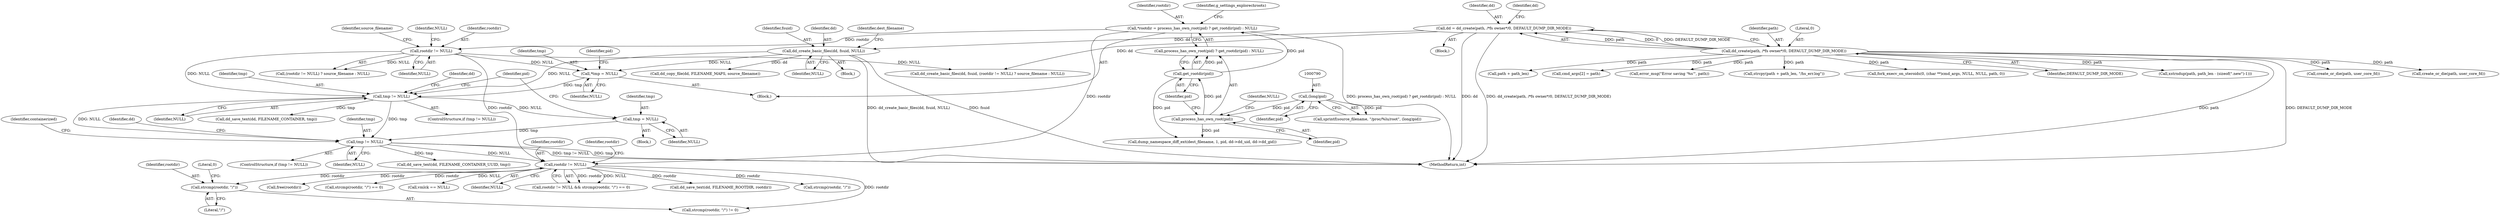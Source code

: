 digraph "0_abrt_3c1b60cfa62d39e5fff5a53a5bc53dae189e740e@API" {
"1001025" [label="(Call,strcmp(rootdir, \"/\"))"];
"1000950" [label="(Call,rootdir != NULL)"];
"1000812" [label="(Call,rootdir != NULL)"];
"1000797" [label="(Call,*rootdir = process_has_own_root(pid) ? get_rootdir(pid) : NULL)"];
"1000802" [label="(Call,get_rootdir(pid))"];
"1000800" [label="(Call,process_has_own_root(pid))"];
"1000789" [label="(Call,(long)pid)"];
"1000936" [label="(Call,tmp != NULL)"];
"1000917" [label="(Call,tmp != NULL)"];
"1000908" [label="(Call,*tmp = NULL)"];
"1000819" [label="(Call,dd_create_basic_files(dd, fsuid, NULL))"];
"1000773" [label="(Call,dd = dd_create(path, /*fs owner*/0, DEFAULT_DUMP_DIR_MODE))"];
"1000775" [label="(Call,dd_create(path, /*fs owner*/0, DEFAULT_DUMP_DIR_MODE))"];
"1000927" [label="(Call,tmp = NULL)"];
"1001026" [label="(Identifier,rootdir)"];
"1000821" [label="(Identifier,fsuid)"];
"1000774" [label="(Identifier,dd)"];
"1000799" [label="(Call,process_has_own_root(pid) ? get_rootdir(pid) : NULL)"];
"1000773" [label="(Call,dd = dd_create(path, /*fs owner*/0, DEFAULT_DUMP_DIR_MODE))"];
"1000803" [label="(Identifier,pid)"];
"1000941" [label="(Identifier,dd)"];
"1001033" [label="(Call,free(rootdir))"];
"1000781" [label="(Block,)"];
"1000801" [label="(Identifier,pid)"];
"1000918" [label="(Identifier,tmp)"];
"1000953" [label="(Call,strcmp(rootdir, \"/\") == 0)"];
"1000789" [label="(Call,(long)pid)"];
"1000816" [label="(Identifier,NULL)"];
"1001028" [label="(Literal,0)"];
"1001025" [label="(Call,strcmp(rootdir, \"/\"))"];
"1000813" [label="(Identifier,rootdir)"];
"1000929" [label="(Identifier,NULL)"];
"1000815" [label="(Identifier,source_filename)"];
"1000919" [label="(Identifier,NULL)"];
"1000811" [label="(Call,(rootdir != NULL) ? source_filename : NULL)"];
"1000921" [label="(Call,dd_save_text(dd, FILENAME_CONTAINER, tmp))"];
"1001242" [label="(Call,create_or_die(path, user_core_fd))"];
"1000910" [label="(Identifier,NULL)"];
"1000800" [label="(Call,process_has_own_root(pid))"];
"1001100" [label="(Call,vmlck == NULL)"];
"1000935" [label="(ControlStructure,if (tmp != NULL))"];
"1000928" [label="(Identifier,tmp)"];
"1000952" [label="(Identifier,NULL)"];
"1000951" [label="(Identifier,rootdir)"];
"1001027" [label="(Literal,\"/\")"];
"1000895" [label="(Call,dump_namespace_diff_ext(dest_filename, 1, pid, dd->dd_uid, dd->dd_gid))"];
"1000949" [label="(Call,rootdir != NULL && strcmp(rootdir, \"/\") == 0)"];
"1000938" [label="(Identifier,NULL)"];
"1000798" [label="(Identifier,rootdir)"];
"1000940" [label="(Call,dd_save_text(dd, FILENAME_CONTAINER_UUID, tmp))"];
"1000780" [label="(Identifier,dd)"];
"1000917" [label="(Call,tmp != NULL)"];
"1001148" [label="(Call,create_or_die(path, user_core_fd))"];
"1000814" [label="(Identifier,NULL)"];
"1000806" [label="(Identifier,g_settings_explorechroots)"];
"1000804" [label="(Identifier,NULL)"];
"1000819" [label="(Call,dd_create_basic_files(dd, fsuid, NULL))"];
"1000802" [label="(Call,get_rootdir(pid))"];
"1000818" [label="(Block,)"];
"1000150" [label="(Block,)"];
"1000775" [label="(Call,dd_create(path, /*fs owner*/0, DEFAULT_DUMP_DIR_MODE))"];
"1000778" [label="(Identifier,DEFAULT_DUMP_DIR_MODE)"];
"1000916" [label="(ControlStructure,if (tmp != NULL))"];
"1000797" [label="(Call,*rootdir = process_has_own_root(pid) ? get_rootdir(pid) : NULL)"];
"1000808" [label="(Call,dd_create_basic_files(dd, fsuid, (rootdir != NULL) ? source_filename : NULL))"];
"1000937" [label="(Identifier,tmp)"];
"1000908" [label="(Call,*tmp = NULL)"];
"1000844" [label="(Call,dd_copy_file(dd, FILENAME_MAPS, source_filename))"];
"1000786" [label="(Call,sprintf(source_filename, \"/proc/%lu/root\", (long)pid))"];
"1000922" [label="(Identifier,dd)"];
"1000776" [label="(Identifier,path)"];
"1000931" [label="(Identifier,pid)"];
"1000920" [label="(Block,)"];
"1000909" [label="(Identifier,tmp)"];
"1000777" [label="(Literal,0)"];
"1000927" [label="(Call,tmp = NULL)"];
"1001029" [label="(Call,dd_save_text(dd, FILENAME_ROOTDIR, rootdir))"];
"1000820" [label="(Identifier,dd)"];
"1000954" [label="(Call,strcmp(rootdir, \"/\"))"];
"1000822" [label="(Identifier,NULL)"];
"1000812" [label="(Call,rootdir != NULL)"];
"1000936" [label="(Call,tmp != NULL)"];
"1001024" [label="(Call,strcmp(rootdir, \"/\") != 0)"];
"1000950" [label="(Call,rootdir != NULL)"];
"1000955" [label="(Identifier,rootdir)"];
"1000948" [label="(Identifier,containerized)"];
"1000825" [label="(Identifier,dest_filename)"];
"1001235" [label="(Call,path + path_len)"];
"1001309" [label="(Call,cmd_args[2] = path)"];
"1001134" [label="(Call,error_msg(\"Error saving '%s'\", path))"];
"1001234" [label="(Call,strcpy(path + path_len, \"/hs_err.log\"))"];
"1001332" [label="(Call,fork_execv_on_steroids(0, (char **)cmd_args, NULL, NULL, path, 0))"];
"1001350" [label="(Call,xstrndup(path, path_len - (sizeof(\".new\")-1)))"];
"1000791" [label="(Identifier,pid)"];
"1000912" [label="(Identifier,pid)"];
"1001445" [label="(MethodReturn,int)"];
"1001025" -> "1001024"  [label="AST: "];
"1001025" -> "1001027"  [label="CFG: "];
"1001026" -> "1001025"  [label="AST: "];
"1001027" -> "1001025"  [label="AST: "];
"1001028" -> "1001025"  [label="CFG: "];
"1000950" -> "1001025"  [label="DDG: rootdir"];
"1000950" -> "1000949"  [label="AST: "];
"1000950" -> "1000952"  [label="CFG: "];
"1000951" -> "1000950"  [label="AST: "];
"1000952" -> "1000950"  [label="AST: "];
"1000955" -> "1000950"  [label="CFG: "];
"1000949" -> "1000950"  [label="CFG: "];
"1000950" -> "1000949"  [label="DDG: rootdir"];
"1000950" -> "1000949"  [label="DDG: NULL"];
"1000812" -> "1000950"  [label="DDG: rootdir"];
"1000797" -> "1000950"  [label="DDG: rootdir"];
"1000936" -> "1000950"  [label="DDG: NULL"];
"1000950" -> "1000953"  [label="DDG: rootdir"];
"1000950" -> "1000954"  [label="DDG: rootdir"];
"1000950" -> "1001024"  [label="DDG: rootdir"];
"1000950" -> "1001029"  [label="DDG: rootdir"];
"1000950" -> "1001033"  [label="DDG: rootdir"];
"1000950" -> "1001100"  [label="DDG: NULL"];
"1000812" -> "1000811"  [label="AST: "];
"1000812" -> "1000814"  [label="CFG: "];
"1000813" -> "1000812"  [label="AST: "];
"1000814" -> "1000812"  [label="AST: "];
"1000815" -> "1000812"  [label="CFG: "];
"1000816" -> "1000812"  [label="CFG: "];
"1000812" -> "1000808"  [label="DDG: NULL"];
"1000797" -> "1000812"  [label="DDG: rootdir"];
"1000812" -> "1000811"  [label="DDG: NULL"];
"1000812" -> "1000908"  [label="DDG: NULL"];
"1000812" -> "1000917"  [label="DDG: NULL"];
"1000797" -> "1000781"  [label="AST: "];
"1000797" -> "1000799"  [label="CFG: "];
"1000798" -> "1000797"  [label="AST: "];
"1000799" -> "1000797"  [label="AST: "];
"1000806" -> "1000797"  [label="CFG: "];
"1000797" -> "1001445"  [label="DDG: process_has_own_root(pid) ? get_rootdir(pid) : NULL"];
"1000802" -> "1000797"  [label="DDG: pid"];
"1000802" -> "1000799"  [label="AST: "];
"1000802" -> "1000803"  [label="CFG: "];
"1000803" -> "1000802"  [label="AST: "];
"1000799" -> "1000802"  [label="CFG: "];
"1000802" -> "1000799"  [label="DDG: pid"];
"1000800" -> "1000802"  [label="DDG: pid"];
"1000802" -> "1000895"  [label="DDG: pid"];
"1000800" -> "1000799"  [label="AST: "];
"1000800" -> "1000801"  [label="CFG: "];
"1000801" -> "1000800"  [label="AST: "];
"1000803" -> "1000800"  [label="CFG: "];
"1000804" -> "1000800"  [label="CFG: "];
"1000789" -> "1000800"  [label="DDG: pid"];
"1000800" -> "1000895"  [label="DDG: pid"];
"1000789" -> "1000786"  [label="AST: "];
"1000789" -> "1000791"  [label="CFG: "];
"1000790" -> "1000789"  [label="AST: "];
"1000791" -> "1000789"  [label="AST: "];
"1000786" -> "1000789"  [label="CFG: "];
"1000789" -> "1000786"  [label="DDG: pid"];
"1000936" -> "1000935"  [label="AST: "];
"1000936" -> "1000938"  [label="CFG: "];
"1000937" -> "1000936"  [label="AST: "];
"1000938" -> "1000936"  [label="AST: "];
"1000941" -> "1000936"  [label="CFG: "];
"1000948" -> "1000936"  [label="CFG: "];
"1000936" -> "1001445"  [label="DDG: tmp != NULL"];
"1000936" -> "1001445"  [label="DDG: tmp"];
"1000917" -> "1000936"  [label="DDG: tmp"];
"1000917" -> "1000936"  [label="DDG: NULL"];
"1000927" -> "1000936"  [label="DDG: tmp"];
"1000936" -> "1000940"  [label="DDG: tmp"];
"1000917" -> "1000916"  [label="AST: "];
"1000917" -> "1000919"  [label="CFG: "];
"1000918" -> "1000917"  [label="AST: "];
"1000919" -> "1000917"  [label="AST: "];
"1000922" -> "1000917"  [label="CFG: "];
"1000931" -> "1000917"  [label="CFG: "];
"1000908" -> "1000917"  [label="DDG: tmp"];
"1000819" -> "1000917"  [label="DDG: NULL"];
"1000917" -> "1000921"  [label="DDG: tmp"];
"1000917" -> "1000927"  [label="DDG: NULL"];
"1000908" -> "1000781"  [label="AST: "];
"1000908" -> "1000910"  [label="CFG: "];
"1000909" -> "1000908"  [label="AST: "];
"1000910" -> "1000908"  [label="AST: "];
"1000912" -> "1000908"  [label="CFG: "];
"1000819" -> "1000908"  [label="DDG: NULL"];
"1000819" -> "1000818"  [label="AST: "];
"1000819" -> "1000822"  [label="CFG: "];
"1000820" -> "1000819"  [label="AST: "];
"1000821" -> "1000819"  [label="AST: "];
"1000822" -> "1000819"  [label="AST: "];
"1000825" -> "1000819"  [label="CFG: "];
"1000819" -> "1001445"  [label="DDG: dd_create_basic_files(dd, fsuid, NULL)"];
"1000819" -> "1001445"  [label="DDG: fsuid"];
"1000773" -> "1000819"  [label="DDG: dd"];
"1000819" -> "1000844"  [label="DDG: dd"];
"1000773" -> "1000150"  [label="AST: "];
"1000773" -> "1000775"  [label="CFG: "];
"1000774" -> "1000773"  [label="AST: "];
"1000775" -> "1000773"  [label="AST: "];
"1000780" -> "1000773"  [label="CFG: "];
"1000773" -> "1001445"  [label="DDG: dd"];
"1000773" -> "1001445"  [label="DDG: dd_create(path, /*fs owner*/0, DEFAULT_DUMP_DIR_MODE)"];
"1000775" -> "1000773"  [label="DDG: path"];
"1000775" -> "1000773"  [label="DDG: 0"];
"1000775" -> "1000773"  [label="DDG: DEFAULT_DUMP_DIR_MODE"];
"1000773" -> "1000808"  [label="DDG: dd"];
"1000775" -> "1000778"  [label="CFG: "];
"1000776" -> "1000775"  [label="AST: "];
"1000777" -> "1000775"  [label="AST: "];
"1000778" -> "1000775"  [label="AST: "];
"1000775" -> "1001445"  [label="DDG: path"];
"1000775" -> "1001445"  [label="DDG: DEFAULT_DUMP_DIR_MODE"];
"1000775" -> "1001134"  [label="DDG: path"];
"1000775" -> "1001148"  [label="DDG: path"];
"1000775" -> "1001234"  [label="DDG: path"];
"1000775" -> "1001235"  [label="DDG: path"];
"1000775" -> "1001242"  [label="DDG: path"];
"1000775" -> "1001309"  [label="DDG: path"];
"1000775" -> "1001332"  [label="DDG: path"];
"1000775" -> "1001350"  [label="DDG: path"];
"1000927" -> "1000920"  [label="AST: "];
"1000927" -> "1000929"  [label="CFG: "];
"1000928" -> "1000927"  [label="AST: "];
"1000929" -> "1000927"  [label="AST: "];
"1000931" -> "1000927"  [label="CFG: "];
}
